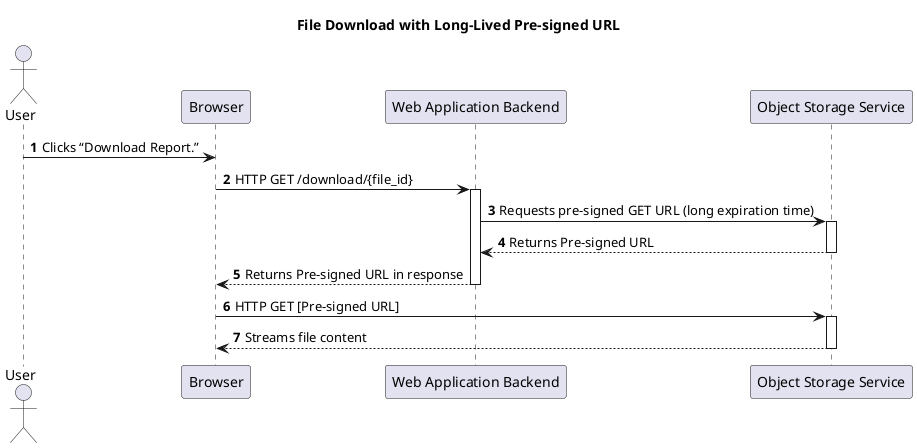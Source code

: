 @startuml
title File Download with Long-Lived Pre-signed URL

actor "User" as user
participant "Browser" as browser
participant "Web Application Backend" as server
participant "Object Storage Service" as s3

autonumber

user -> browser : Clicks “Download Report.”
browser -> server : HTTP GET /download/{file_id}
activate server
server -> s3 : Requests pre-signed GET URL (long expiration time)
activate s3
s3 --> server : Returns Pre-signed URL
deactivate s3
server --> browser : Returns Pre-signed URL in response
deactivate server
browser -> s3 : HTTP GET [Pre-signed URL]
activate s3
s3 --> browser : Streams file content
deactivate s3
@enduml
